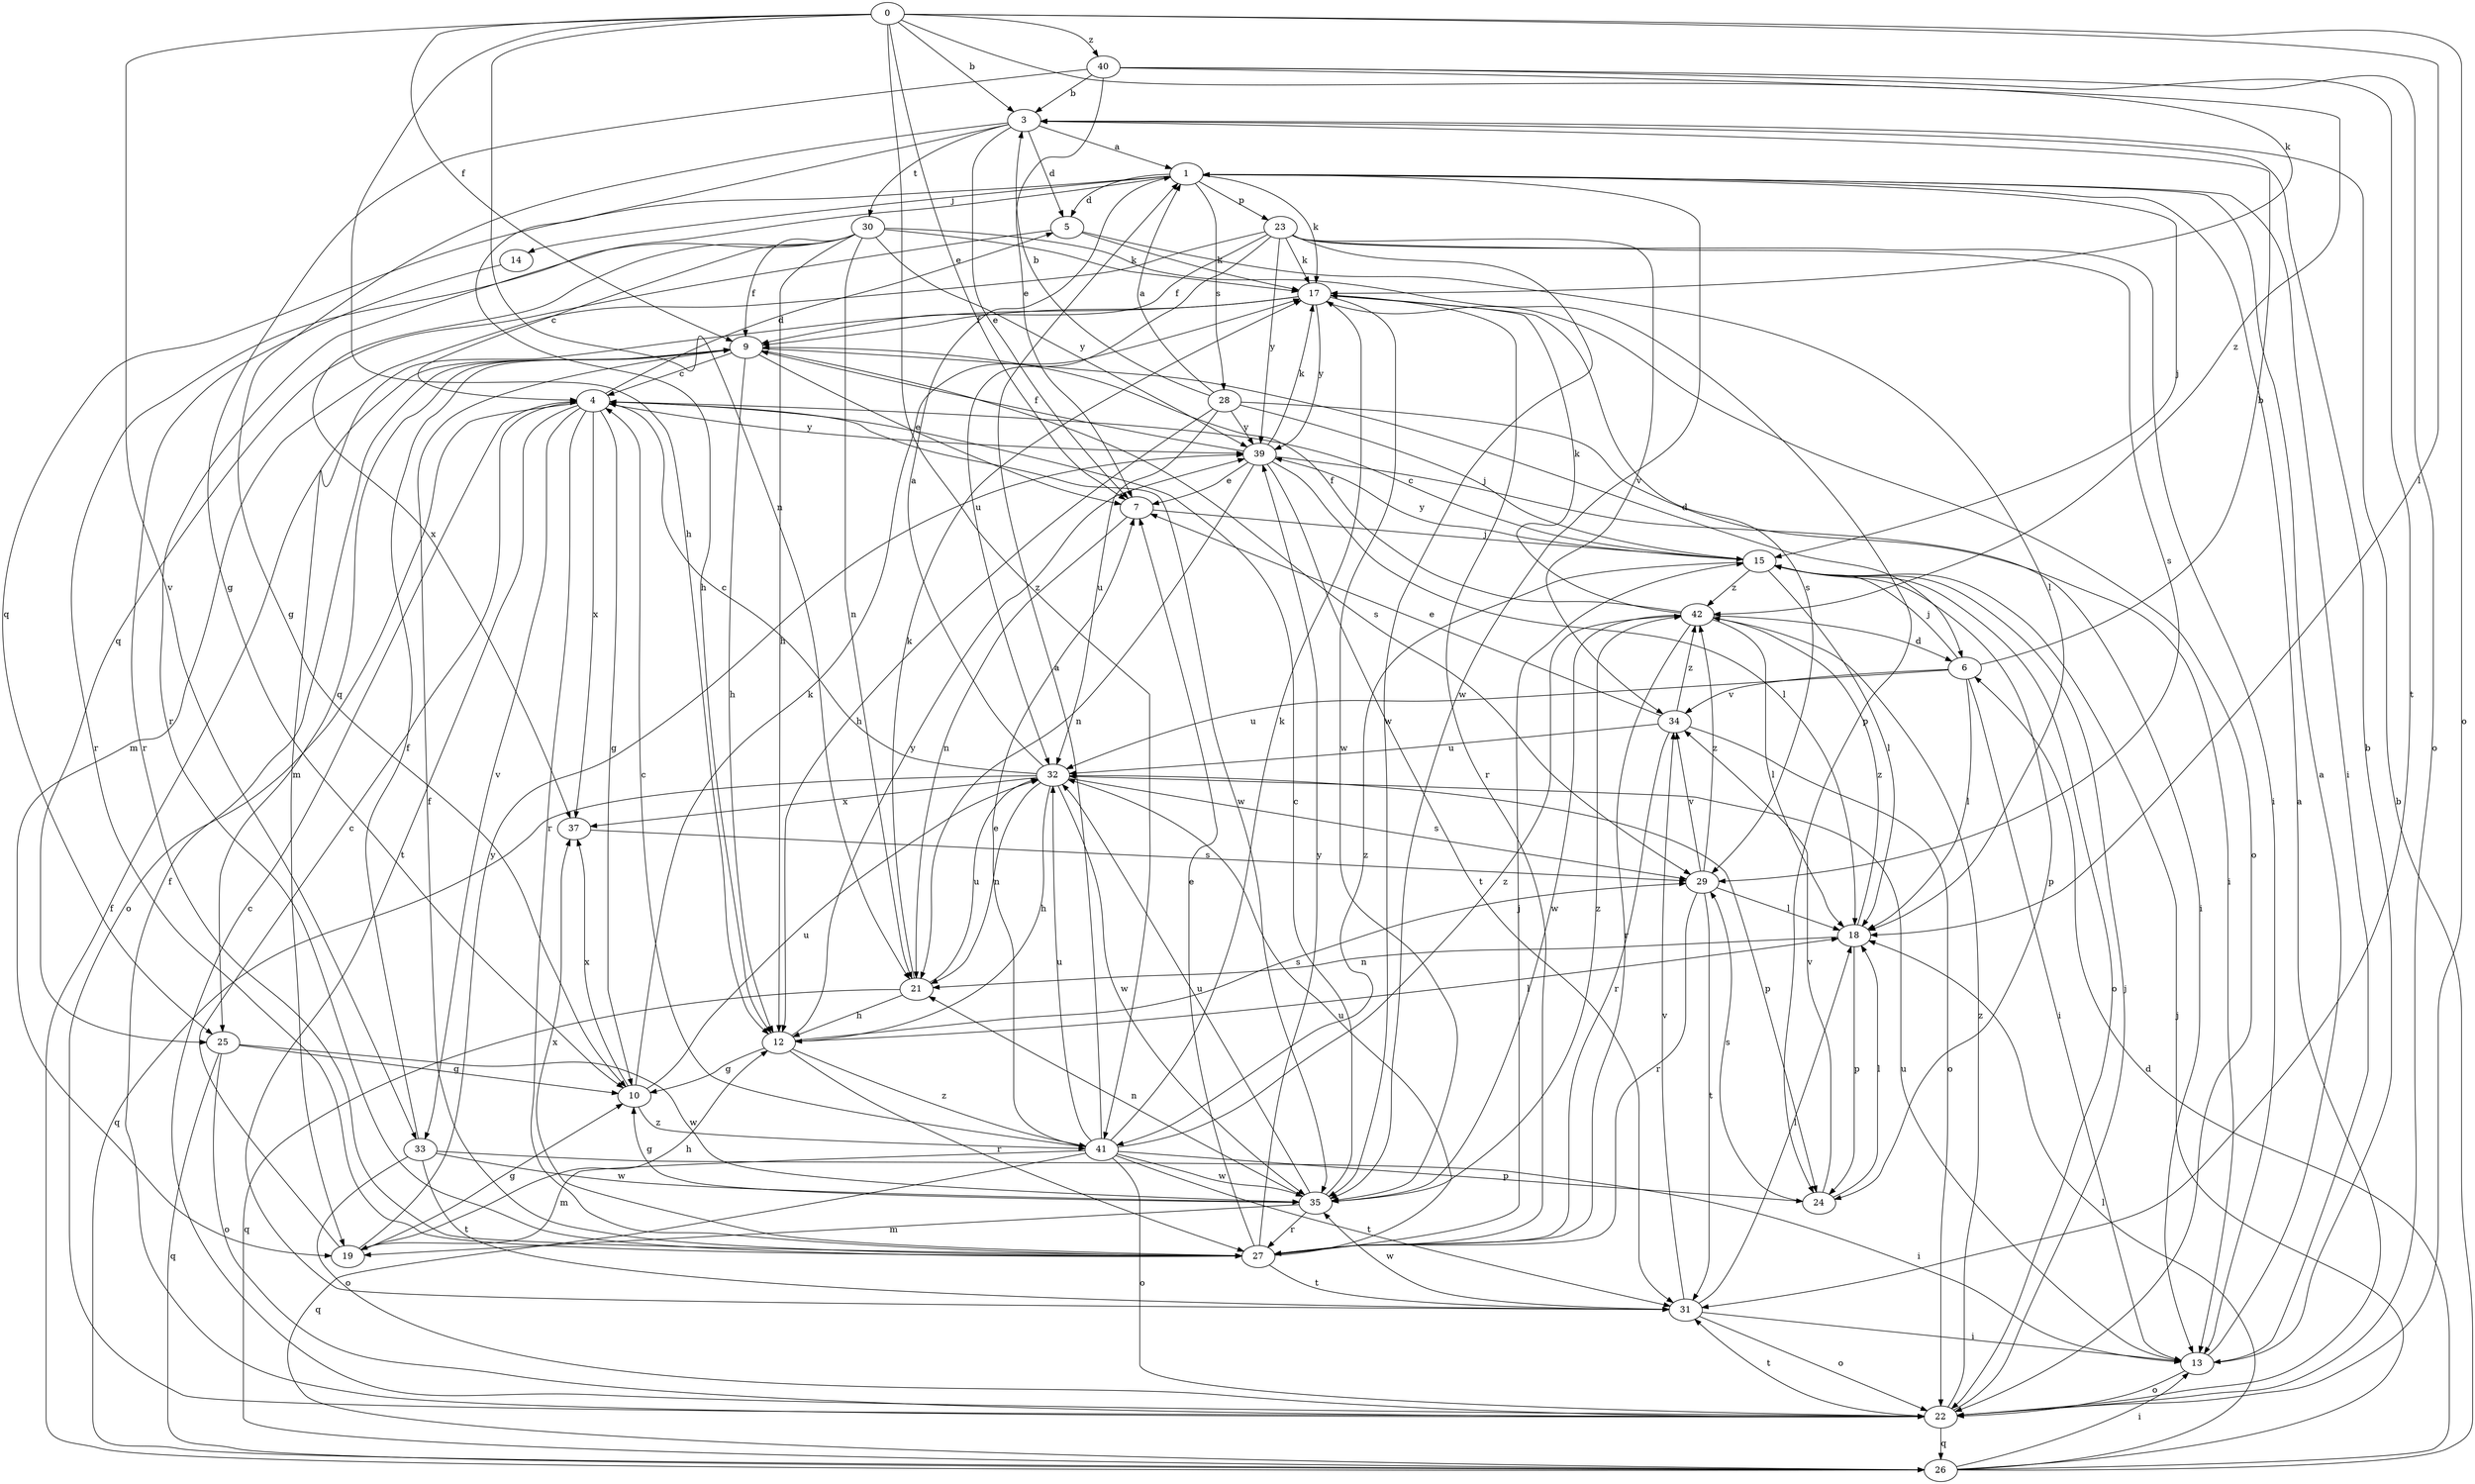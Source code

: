 strict digraph  {
0;
1;
3;
4;
5;
6;
7;
9;
10;
12;
13;
14;
15;
17;
18;
19;
21;
22;
23;
24;
25;
26;
27;
28;
29;
30;
31;
32;
33;
34;
35;
37;
39;
40;
41;
42;
0 -> 3  [label=b];
0 -> 7  [label=e];
0 -> 9  [label=f];
0 -> 12  [label=h];
0 -> 17  [label=k];
0 -> 18  [label=l];
0 -> 21  [label=n];
0 -> 22  [label=o];
0 -> 33  [label=v];
0 -> 40  [label=z];
0 -> 41  [label=z];
1 -> 5  [label=d];
1 -> 13  [label=i];
1 -> 14  [label=j];
1 -> 15  [label=j];
1 -> 17  [label=k];
1 -> 23  [label=p];
1 -> 25  [label=q];
1 -> 27  [label=r];
1 -> 28  [label=s];
1 -> 35  [label=w];
3 -> 1  [label=a];
3 -> 5  [label=d];
3 -> 7  [label=e];
3 -> 10  [label=g];
3 -> 12  [label=h];
3 -> 30  [label=t];
4 -> 5  [label=d];
4 -> 10  [label=g];
4 -> 22  [label=o];
4 -> 27  [label=r];
4 -> 31  [label=t];
4 -> 33  [label=v];
4 -> 35  [label=w];
4 -> 37  [label=x];
4 -> 39  [label=y];
5 -> 17  [label=k];
5 -> 18  [label=l];
5 -> 25  [label=q];
6 -> 3  [label=b];
6 -> 13  [label=i];
6 -> 15  [label=j];
6 -> 18  [label=l];
6 -> 32  [label=u];
6 -> 34  [label=v];
7 -> 15  [label=j];
7 -> 21  [label=n];
9 -> 4  [label=c];
9 -> 6  [label=d];
9 -> 7  [label=e];
9 -> 12  [label=h];
9 -> 25  [label=q];
9 -> 29  [label=s];
10 -> 17  [label=k];
10 -> 32  [label=u];
10 -> 37  [label=x];
10 -> 41  [label=z];
12 -> 10  [label=g];
12 -> 18  [label=l];
12 -> 27  [label=r];
12 -> 29  [label=s];
12 -> 39  [label=y];
12 -> 41  [label=z];
13 -> 1  [label=a];
13 -> 3  [label=b];
13 -> 22  [label=o];
13 -> 32  [label=u];
14 -> 27  [label=r];
15 -> 4  [label=c];
15 -> 18  [label=l];
15 -> 22  [label=o];
15 -> 24  [label=p];
15 -> 39  [label=y];
15 -> 41  [label=z];
15 -> 42  [label=z];
17 -> 9  [label=f];
17 -> 19  [label=m];
17 -> 22  [label=o];
17 -> 27  [label=r];
17 -> 29  [label=s];
17 -> 35  [label=w];
17 -> 39  [label=y];
18 -> 21  [label=n];
18 -> 24  [label=p];
18 -> 42  [label=z];
19 -> 4  [label=c];
19 -> 10  [label=g];
19 -> 12  [label=h];
19 -> 39  [label=y];
21 -> 12  [label=h];
21 -> 17  [label=k];
21 -> 26  [label=q];
21 -> 32  [label=u];
22 -> 1  [label=a];
22 -> 4  [label=c];
22 -> 9  [label=f];
22 -> 15  [label=j];
22 -> 26  [label=q];
22 -> 31  [label=t];
22 -> 42  [label=z];
23 -> 9  [label=f];
23 -> 13  [label=i];
23 -> 17  [label=k];
23 -> 19  [label=m];
23 -> 29  [label=s];
23 -> 32  [label=u];
23 -> 34  [label=v];
23 -> 35  [label=w];
23 -> 39  [label=y];
24 -> 18  [label=l];
24 -> 29  [label=s];
24 -> 34  [label=v];
25 -> 10  [label=g];
25 -> 22  [label=o];
25 -> 26  [label=q];
25 -> 35  [label=w];
26 -> 3  [label=b];
26 -> 6  [label=d];
26 -> 9  [label=f];
26 -> 13  [label=i];
26 -> 15  [label=j];
26 -> 18  [label=l];
27 -> 7  [label=e];
27 -> 9  [label=f];
27 -> 15  [label=j];
27 -> 31  [label=t];
27 -> 32  [label=u];
27 -> 37  [label=x];
27 -> 39  [label=y];
28 -> 1  [label=a];
28 -> 3  [label=b];
28 -> 12  [label=h];
28 -> 13  [label=i];
28 -> 15  [label=j];
28 -> 32  [label=u];
28 -> 39  [label=y];
29 -> 18  [label=l];
29 -> 27  [label=r];
29 -> 31  [label=t];
29 -> 34  [label=v];
29 -> 42  [label=z];
30 -> 4  [label=c];
30 -> 9  [label=f];
30 -> 12  [label=h];
30 -> 17  [label=k];
30 -> 21  [label=n];
30 -> 24  [label=p];
30 -> 27  [label=r];
30 -> 37  [label=x];
30 -> 39  [label=y];
31 -> 13  [label=i];
31 -> 18  [label=l];
31 -> 22  [label=o];
31 -> 34  [label=v];
31 -> 35  [label=w];
32 -> 1  [label=a];
32 -> 4  [label=c];
32 -> 12  [label=h];
32 -> 21  [label=n];
32 -> 24  [label=p];
32 -> 26  [label=q];
32 -> 29  [label=s];
32 -> 35  [label=w];
32 -> 37  [label=x];
33 -> 9  [label=f];
33 -> 13  [label=i];
33 -> 22  [label=o];
33 -> 31  [label=t];
33 -> 35  [label=w];
34 -> 7  [label=e];
34 -> 22  [label=o];
34 -> 27  [label=r];
34 -> 32  [label=u];
34 -> 42  [label=z];
35 -> 4  [label=c];
35 -> 10  [label=g];
35 -> 19  [label=m];
35 -> 21  [label=n];
35 -> 27  [label=r];
35 -> 32  [label=u];
35 -> 42  [label=z];
37 -> 29  [label=s];
39 -> 7  [label=e];
39 -> 9  [label=f];
39 -> 13  [label=i];
39 -> 17  [label=k];
39 -> 18  [label=l];
39 -> 21  [label=n];
39 -> 31  [label=t];
40 -> 3  [label=b];
40 -> 7  [label=e];
40 -> 10  [label=g];
40 -> 22  [label=o];
40 -> 31  [label=t];
40 -> 42  [label=z];
41 -> 1  [label=a];
41 -> 4  [label=c];
41 -> 7  [label=e];
41 -> 17  [label=k];
41 -> 19  [label=m];
41 -> 22  [label=o];
41 -> 24  [label=p];
41 -> 26  [label=q];
41 -> 31  [label=t];
41 -> 32  [label=u];
41 -> 35  [label=w];
41 -> 42  [label=z];
42 -> 6  [label=d];
42 -> 9  [label=f];
42 -> 17  [label=k];
42 -> 18  [label=l];
42 -> 27  [label=r];
42 -> 35  [label=w];
}
